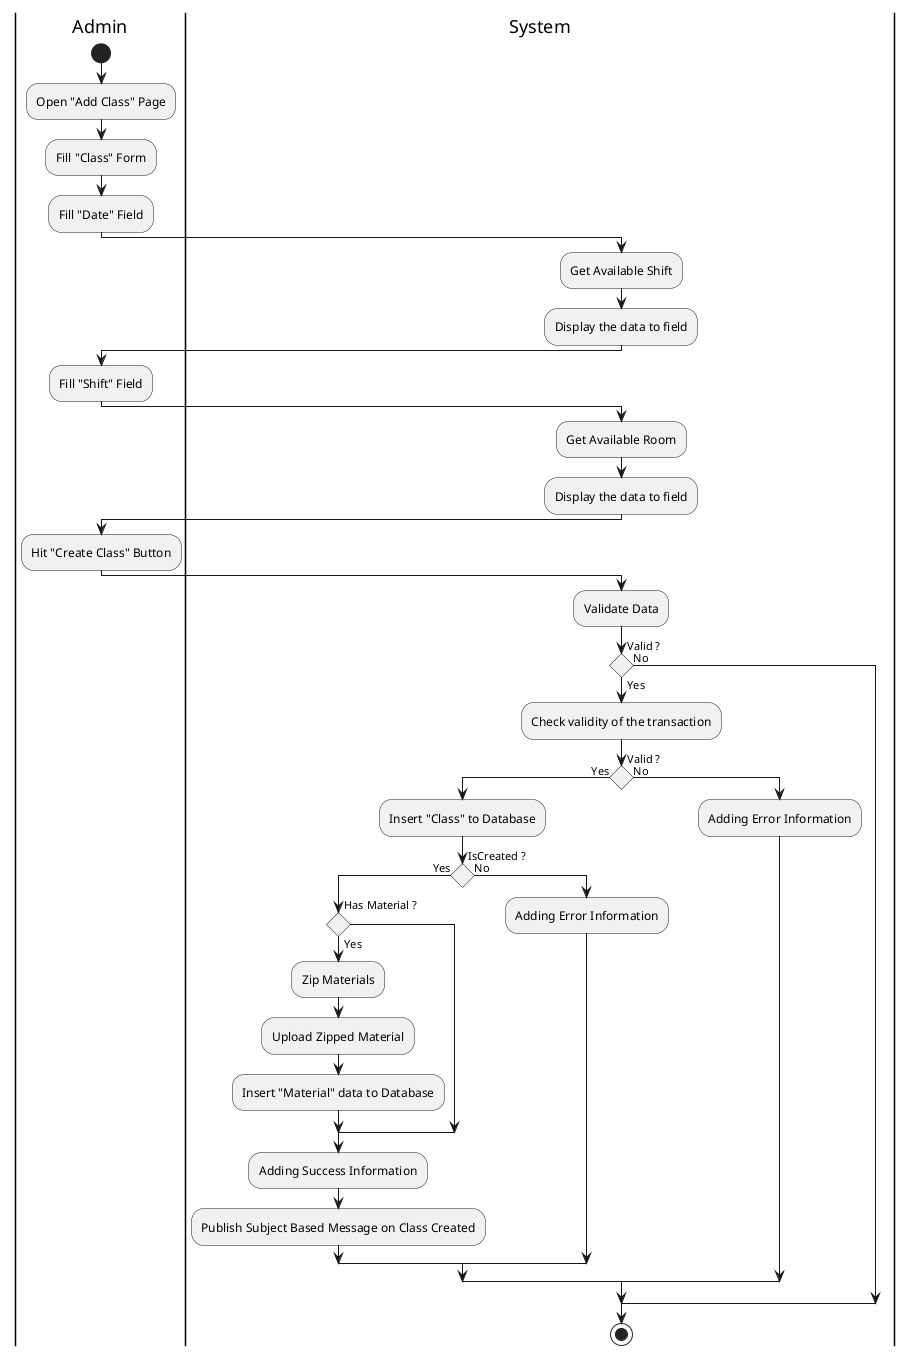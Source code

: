 @startuml CreateClass

skinparam ConditionEndStyle hline
skinparam conditionStyle diamond
skinparam Monochrome true
skinparam Shadowing false

|Admin|
start
:Open "Add Class" Page;
:Fill "Class" Form;

:Fill "Date" Field;

|System|
:Get Available Shift;
:Display the data to field;

|Admin|
:Fill "Shift" Field;

|System|
:Get Available Room;
:Display the data to field;

|Admin|
:Hit "Create Class" Button;

|System|
:Validate Data;

if (Valid ?) then (Yes)
    :Check validity of the transaction;

    if (Valid ?) then (Yes)
        :Insert "Class" to Database;
        if (IsCreated ?) then (Yes)
            if (Has Material ?) then (Yes)
                :Zip Materials;
                :Upload Zipped Material;
                :Insert "Material" data to Database;
            endif
            :Adding Success Information;
            :Publish Subject Based Message on Class Created;
        else (No)
            :Adding Error Information;
        endif
    else (No)
        :Adding Error Information;
    endif
else (No)
endif
stop

@enduml